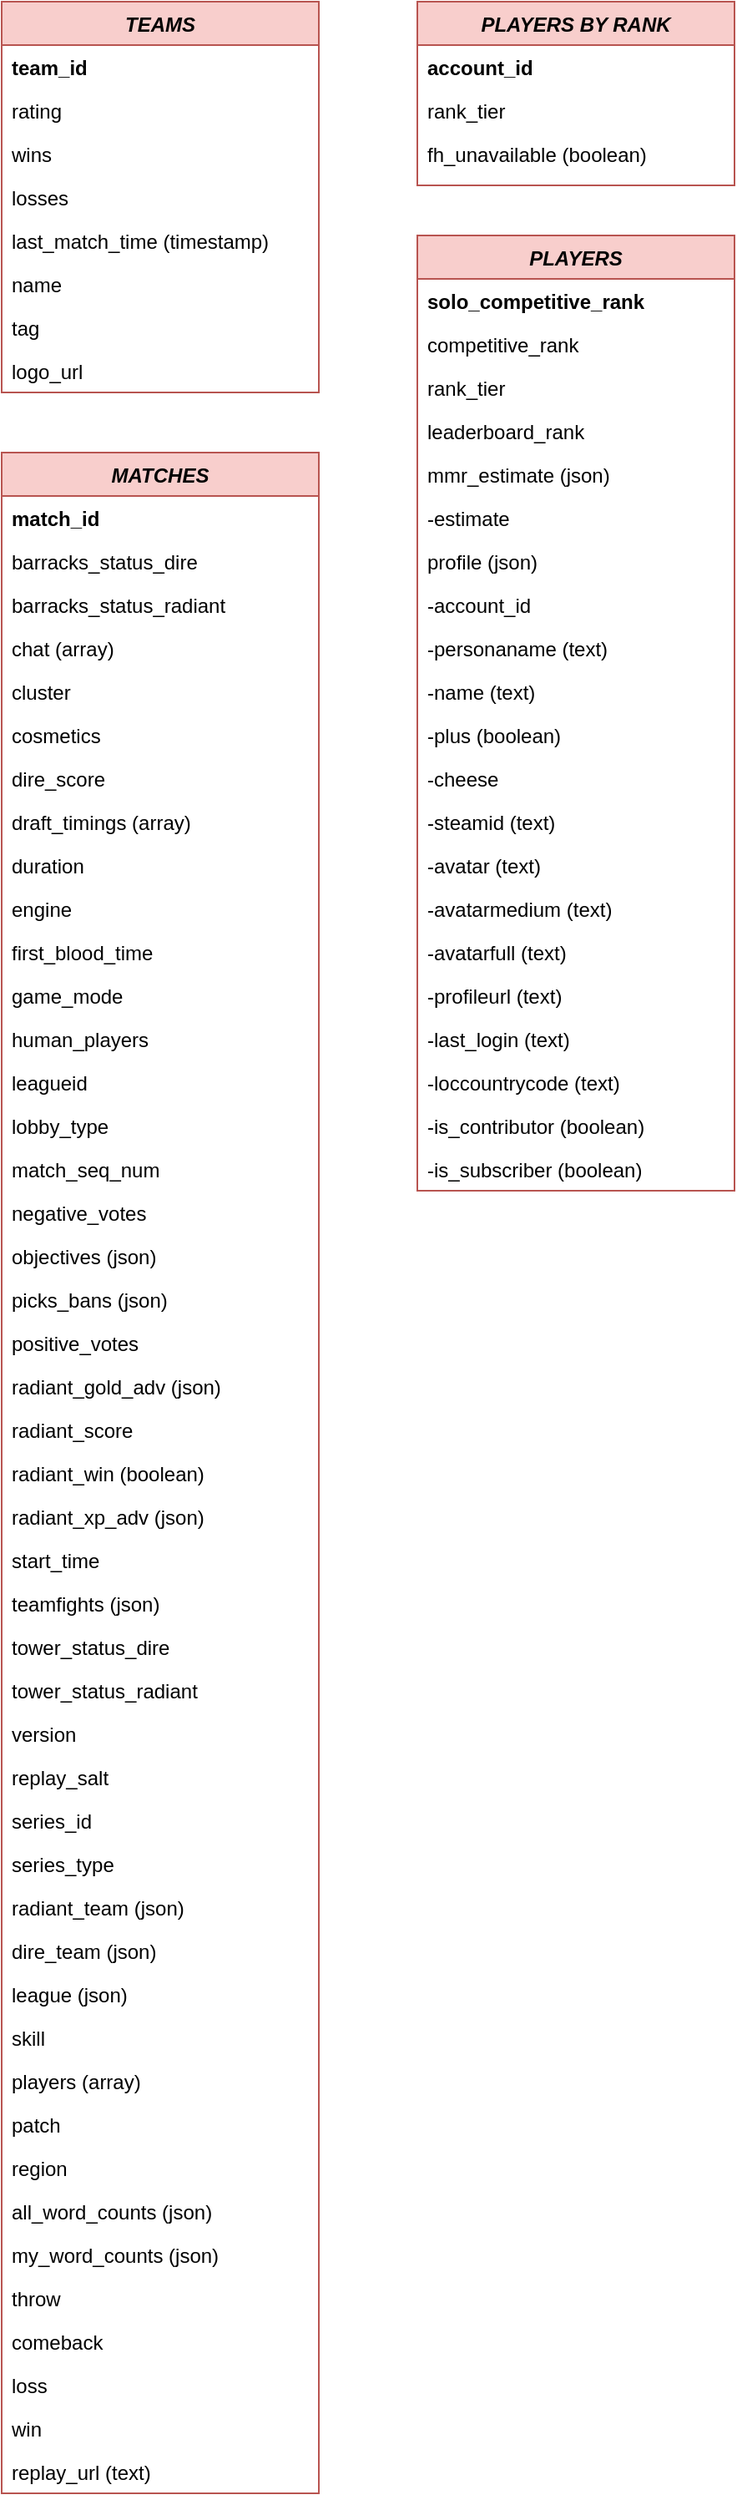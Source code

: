 <mxfile version="20.2.3" type="github"><diagram id="C5RBs43oDa-KdzZeNtuy" name="Page-1"><mxGraphModel dx="1093" dy="567" grid="1" gridSize="10" guides="1" tooltips="1" connect="1" arrows="1" fold="1" page="1" pageScale="1" pageWidth="827" pageHeight="1169" math="0" shadow="0"><root><mxCell id="WIyWlLk6GJQsqaUBKTNV-0"/><mxCell id="WIyWlLk6GJQsqaUBKTNV-1" parent="WIyWlLk6GJQsqaUBKTNV-0"/><mxCell id="zkfFHV4jXpPFQw0GAbJ--0" value="TEAMS" style="swimlane;fontStyle=3;align=center;verticalAlign=top;childLayout=stackLayout;horizontal=1;startSize=26;horizontalStack=0;resizeParent=1;resizeLast=0;collapsible=1;marginBottom=0;rounded=0;shadow=0;strokeWidth=1;fillColor=#f8cecc;strokeColor=#b85450;" parent="WIyWlLk6GJQsqaUBKTNV-1" vertex="1"><mxGeometry x="70" y="50" width="190" height="234" as="geometry"><mxRectangle x="230" y="140" width="160" height="26" as="alternateBounds"/></mxGeometry></mxCell><mxCell id="zkfFHV4jXpPFQw0GAbJ--1" value="team_id" style="text;align=left;verticalAlign=top;spacingLeft=4;spacingRight=4;overflow=hidden;rotatable=0;points=[[0,0.5],[1,0.5]];portConstraint=eastwest;fontStyle=1" parent="zkfFHV4jXpPFQw0GAbJ--0" vertex="1"><mxGeometry y="26" width="190" height="26" as="geometry"/></mxCell><mxCell id="zkfFHV4jXpPFQw0GAbJ--2" value="rating" style="text;align=left;verticalAlign=top;spacingLeft=4;spacingRight=4;overflow=hidden;rotatable=0;points=[[0,0.5],[1,0.5]];portConstraint=eastwest;rounded=0;shadow=0;html=0;" parent="zkfFHV4jXpPFQw0GAbJ--0" vertex="1"><mxGeometry y="52" width="190" height="26" as="geometry"/></mxCell><mxCell id="zkfFHV4jXpPFQw0GAbJ--3" value="wins" style="text;align=left;verticalAlign=top;spacingLeft=4;spacingRight=4;overflow=hidden;rotatable=0;points=[[0,0.5],[1,0.5]];portConstraint=eastwest;rounded=0;shadow=0;html=0;" parent="zkfFHV4jXpPFQw0GAbJ--0" vertex="1"><mxGeometry y="78" width="190" height="26" as="geometry"/></mxCell><mxCell id="lfsCwExv2zdy65eW2fbn-0" value="losses" style="text;align=left;verticalAlign=top;spacingLeft=4;spacingRight=4;overflow=hidden;rotatable=0;points=[[0,0.5],[1,0.5]];portConstraint=eastwest;rounded=0;shadow=0;html=0;" vertex="1" parent="zkfFHV4jXpPFQw0GAbJ--0"><mxGeometry y="104" width="190" height="26" as="geometry"/></mxCell><mxCell id="lfsCwExv2zdy65eW2fbn-1" value="last_match_time (timestamp)" style="text;align=left;verticalAlign=top;spacingLeft=4;spacingRight=4;overflow=hidden;rotatable=0;points=[[0,0.5],[1,0.5]];portConstraint=eastwest;rounded=0;shadow=0;html=0;" vertex="1" parent="zkfFHV4jXpPFQw0GAbJ--0"><mxGeometry y="130" width="190" height="26" as="geometry"/></mxCell><mxCell id="lfsCwExv2zdy65eW2fbn-2" value="name" style="text;align=left;verticalAlign=top;spacingLeft=4;spacingRight=4;overflow=hidden;rotatable=0;points=[[0,0.5],[1,0.5]];portConstraint=eastwest;rounded=0;shadow=0;html=0;" vertex="1" parent="zkfFHV4jXpPFQw0GAbJ--0"><mxGeometry y="156" width="190" height="26" as="geometry"/></mxCell><mxCell id="lfsCwExv2zdy65eW2fbn-3" value="tag" style="text;align=left;verticalAlign=top;spacingLeft=4;spacingRight=4;overflow=hidden;rotatable=0;points=[[0,0.5],[1,0.5]];portConstraint=eastwest;rounded=0;shadow=0;html=0;" vertex="1" parent="zkfFHV4jXpPFQw0GAbJ--0"><mxGeometry y="182" width="190" height="26" as="geometry"/></mxCell><mxCell id="lfsCwExv2zdy65eW2fbn-4" value="logo_url" style="text;align=left;verticalAlign=top;spacingLeft=4;spacingRight=4;overflow=hidden;rotatable=0;points=[[0,0.5],[1,0.5]];portConstraint=eastwest;rounded=0;shadow=0;html=0;" vertex="1" parent="zkfFHV4jXpPFQw0GAbJ--0"><mxGeometry y="208" width="190" height="26" as="geometry"/></mxCell><mxCell id="lfsCwExv2zdy65eW2fbn-9" value="MATCHES" style="swimlane;fontStyle=3;align=center;verticalAlign=top;childLayout=stackLayout;horizontal=1;startSize=26;horizontalStack=0;resizeParent=1;resizeLast=0;collapsible=1;marginBottom=0;rounded=0;shadow=0;strokeWidth=1;fillColor=#f8cecc;strokeColor=#b85450;" vertex="1" parent="WIyWlLk6GJQsqaUBKTNV-1"><mxGeometry x="70" y="320" width="190" height="1222" as="geometry"><mxRectangle x="230" y="140" width="160" height="26" as="alternateBounds"/></mxGeometry></mxCell><mxCell id="lfsCwExv2zdy65eW2fbn-10" value="match_id" style="text;align=left;verticalAlign=top;spacingLeft=4;spacingRight=4;overflow=hidden;rotatable=0;points=[[0,0.5],[1,0.5]];portConstraint=eastwest;fontStyle=1" vertex="1" parent="lfsCwExv2zdy65eW2fbn-9"><mxGeometry y="26" width="190" height="26" as="geometry"/></mxCell><mxCell id="lfsCwExv2zdy65eW2fbn-11" value="barracks_status_dire" style="text;align=left;verticalAlign=top;spacingLeft=4;spacingRight=4;overflow=hidden;rotatable=0;points=[[0,0.5],[1,0.5]];portConstraint=eastwest;rounded=0;shadow=0;html=0;" vertex="1" parent="lfsCwExv2zdy65eW2fbn-9"><mxGeometry y="52" width="190" height="26" as="geometry"/></mxCell><mxCell id="lfsCwExv2zdy65eW2fbn-12" value="barracks_status_radiant" style="text;align=left;verticalAlign=top;spacingLeft=4;spacingRight=4;overflow=hidden;rotatable=0;points=[[0,0.5],[1,0.5]];portConstraint=eastwest;rounded=0;shadow=0;html=0;" vertex="1" parent="lfsCwExv2zdy65eW2fbn-9"><mxGeometry y="78" width="190" height="26" as="geometry"/></mxCell><mxCell id="lfsCwExv2zdy65eW2fbn-13" value="chat (array)" style="text;align=left;verticalAlign=top;spacingLeft=4;spacingRight=4;overflow=hidden;rotatable=0;points=[[0,0.5],[1,0.5]];portConstraint=eastwest;rounded=0;shadow=0;html=0;" vertex="1" parent="lfsCwExv2zdy65eW2fbn-9"><mxGeometry y="104" width="190" height="26" as="geometry"/></mxCell><mxCell id="lfsCwExv2zdy65eW2fbn-14" value="cluster" style="text;align=left;verticalAlign=top;spacingLeft=4;spacingRight=4;overflow=hidden;rotatable=0;points=[[0,0.5],[1,0.5]];portConstraint=eastwest;rounded=0;shadow=0;html=0;" vertex="1" parent="lfsCwExv2zdy65eW2fbn-9"><mxGeometry y="130" width="190" height="26" as="geometry"/></mxCell><mxCell id="lfsCwExv2zdy65eW2fbn-15" value="cosmetics" style="text;align=left;verticalAlign=top;spacingLeft=4;spacingRight=4;overflow=hidden;rotatable=0;points=[[0,0.5],[1,0.5]];portConstraint=eastwest;rounded=0;shadow=0;html=0;" vertex="1" parent="lfsCwExv2zdy65eW2fbn-9"><mxGeometry y="156" width="190" height="26" as="geometry"/></mxCell><mxCell id="lfsCwExv2zdy65eW2fbn-16" value="dire_score" style="text;align=left;verticalAlign=top;spacingLeft=4;spacingRight=4;overflow=hidden;rotatable=0;points=[[0,0.5],[1,0.5]];portConstraint=eastwest;rounded=0;shadow=0;html=0;" vertex="1" parent="lfsCwExv2zdy65eW2fbn-9"><mxGeometry y="182" width="190" height="26" as="geometry"/></mxCell><mxCell id="lfsCwExv2zdy65eW2fbn-17" value="draft_timings (array)" style="text;align=left;verticalAlign=top;spacingLeft=4;spacingRight=4;overflow=hidden;rotatable=0;points=[[0,0.5],[1,0.5]];portConstraint=eastwest;rounded=0;shadow=0;html=0;" vertex="1" parent="lfsCwExv2zdy65eW2fbn-9"><mxGeometry y="208" width="190" height="26" as="geometry"/></mxCell><mxCell id="lfsCwExv2zdy65eW2fbn-18" value="duration" style="text;align=left;verticalAlign=top;spacingLeft=4;spacingRight=4;overflow=hidden;rotatable=0;points=[[0,0.5],[1,0.5]];portConstraint=eastwest;rounded=0;shadow=0;html=0;" vertex="1" parent="lfsCwExv2zdy65eW2fbn-9"><mxGeometry y="234" width="190" height="26" as="geometry"/></mxCell><mxCell id="lfsCwExv2zdy65eW2fbn-20" value="engine" style="text;align=left;verticalAlign=top;spacingLeft=4;spacingRight=4;overflow=hidden;rotatable=0;points=[[0,0.5],[1,0.5]];portConstraint=eastwest;rounded=0;shadow=0;html=0;" vertex="1" parent="lfsCwExv2zdy65eW2fbn-9"><mxGeometry y="260" width="190" height="26" as="geometry"/></mxCell><mxCell id="lfsCwExv2zdy65eW2fbn-21" value="first_blood_time" style="text;align=left;verticalAlign=top;spacingLeft=4;spacingRight=4;overflow=hidden;rotatable=0;points=[[0,0.5],[1,0.5]];portConstraint=eastwest;rounded=0;shadow=0;html=0;" vertex="1" parent="lfsCwExv2zdy65eW2fbn-9"><mxGeometry y="286" width="190" height="26" as="geometry"/></mxCell><mxCell id="lfsCwExv2zdy65eW2fbn-22" value="game_mode" style="text;align=left;verticalAlign=top;spacingLeft=4;spacingRight=4;overflow=hidden;rotatable=0;points=[[0,0.5],[1,0.5]];portConstraint=eastwest;rounded=0;shadow=0;html=0;" vertex="1" parent="lfsCwExv2zdy65eW2fbn-9"><mxGeometry y="312" width="190" height="26" as="geometry"/></mxCell><mxCell id="lfsCwExv2zdy65eW2fbn-23" value="human_players" style="text;align=left;verticalAlign=top;spacingLeft=4;spacingRight=4;overflow=hidden;rotatable=0;points=[[0,0.5],[1,0.5]];portConstraint=eastwest;rounded=0;shadow=0;html=0;" vertex="1" parent="lfsCwExv2zdy65eW2fbn-9"><mxGeometry y="338" width="190" height="26" as="geometry"/></mxCell><mxCell id="lfsCwExv2zdy65eW2fbn-24" value="leagueid" style="text;align=left;verticalAlign=top;spacingLeft=4;spacingRight=4;overflow=hidden;rotatable=0;points=[[0,0.5],[1,0.5]];portConstraint=eastwest;rounded=0;shadow=0;html=0;" vertex="1" parent="lfsCwExv2zdy65eW2fbn-9"><mxGeometry y="364" width="190" height="26" as="geometry"/></mxCell><mxCell id="lfsCwExv2zdy65eW2fbn-25" value="lobby_type" style="text;align=left;verticalAlign=top;spacingLeft=4;spacingRight=4;overflow=hidden;rotatable=0;points=[[0,0.5],[1,0.5]];portConstraint=eastwest;rounded=0;shadow=0;html=0;" vertex="1" parent="lfsCwExv2zdy65eW2fbn-9"><mxGeometry y="390" width="190" height="26" as="geometry"/></mxCell><mxCell id="lfsCwExv2zdy65eW2fbn-26" value="match_seq_num" style="text;align=left;verticalAlign=top;spacingLeft=4;spacingRight=4;overflow=hidden;rotatable=0;points=[[0,0.5],[1,0.5]];portConstraint=eastwest;rounded=0;shadow=0;html=0;" vertex="1" parent="lfsCwExv2zdy65eW2fbn-9"><mxGeometry y="416" width="190" height="26" as="geometry"/></mxCell><mxCell id="lfsCwExv2zdy65eW2fbn-27" value="negative_votes" style="text;align=left;verticalAlign=top;spacingLeft=4;spacingRight=4;overflow=hidden;rotatable=0;points=[[0,0.5],[1,0.5]];portConstraint=eastwest;rounded=0;shadow=0;html=0;" vertex="1" parent="lfsCwExv2zdy65eW2fbn-9"><mxGeometry y="442" width="190" height="26" as="geometry"/></mxCell><mxCell id="lfsCwExv2zdy65eW2fbn-28" value="objectives (json)" style="text;align=left;verticalAlign=top;spacingLeft=4;spacingRight=4;overflow=hidden;rotatable=0;points=[[0,0.5],[1,0.5]];portConstraint=eastwest;rounded=0;shadow=0;html=0;" vertex="1" parent="lfsCwExv2zdy65eW2fbn-9"><mxGeometry y="468" width="190" height="26" as="geometry"/></mxCell><mxCell id="lfsCwExv2zdy65eW2fbn-29" value="picks_bans (json)" style="text;align=left;verticalAlign=top;spacingLeft=4;spacingRight=4;overflow=hidden;rotatable=0;points=[[0,0.5],[1,0.5]];portConstraint=eastwest;rounded=0;shadow=0;html=0;" vertex="1" parent="lfsCwExv2zdy65eW2fbn-9"><mxGeometry y="494" width="190" height="26" as="geometry"/></mxCell><mxCell id="lfsCwExv2zdy65eW2fbn-30" value="positive_votes" style="text;align=left;verticalAlign=top;spacingLeft=4;spacingRight=4;overflow=hidden;rotatable=0;points=[[0,0.5],[1,0.5]];portConstraint=eastwest;rounded=0;shadow=0;html=0;" vertex="1" parent="lfsCwExv2zdy65eW2fbn-9"><mxGeometry y="520" width="190" height="26" as="geometry"/></mxCell><mxCell id="lfsCwExv2zdy65eW2fbn-31" value="radiant_gold_adv (json)" style="text;align=left;verticalAlign=top;spacingLeft=4;spacingRight=4;overflow=hidden;rotatable=0;points=[[0,0.5],[1,0.5]];portConstraint=eastwest;rounded=0;shadow=0;html=0;" vertex="1" parent="lfsCwExv2zdy65eW2fbn-9"><mxGeometry y="546" width="190" height="26" as="geometry"/></mxCell><mxCell id="lfsCwExv2zdy65eW2fbn-32" value="radiant_score" style="text;align=left;verticalAlign=top;spacingLeft=4;spacingRight=4;overflow=hidden;rotatable=0;points=[[0,0.5],[1,0.5]];portConstraint=eastwest;rounded=0;shadow=0;html=0;" vertex="1" parent="lfsCwExv2zdy65eW2fbn-9"><mxGeometry y="572" width="190" height="26" as="geometry"/></mxCell><mxCell id="lfsCwExv2zdy65eW2fbn-33" value="radiant_win (boolean)" style="text;align=left;verticalAlign=top;spacingLeft=4;spacingRight=4;overflow=hidden;rotatable=0;points=[[0,0.5],[1,0.5]];portConstraint=eastwest;rounded=0;shadow=0;html=0;" vertex="1" parent="lfsCwExv2zdy65eW2fbn-9"><mxGeometry y="598" width="190" height="26" as="geometry"/></mxCell><mxCell id="lfsCwExv2zdy65eW2fbn-34" value="radiant_xp_adv (json)" style="text;align=left;verticalAlign=top;spacingLeft=4;spacingRight=4;overflow=hidden;rotatable=0;points=[[0,0.5],[1,0.5]];portConstraint=eastwest;rounded=0;shadow=0;html=0;" vertex="1" parent="lfsCwExv2zdy65eW2fbn-9"><mxGeometry y="624" width="190" height="26" as="geometry"/></mxCell><mxCell id="lfsCwExv2zdy65eW2fbn-35" value="start_time" style="text;align=left;verticalAlign=top;spacingLeft=4;spacingRight=4;overflow=hidden;rotatable=0;points=[[0,0.5],[1,0.5]];portConstraint=eastwest;rounded=0;shadow=0;html=0;" vertex="1" parent="lfsCwExv2zdy65eW2fbn-9"><mxGeometry y="650" width="190" height="26" as="geometry"/></mxCell><mxCell id="lfsCwExv2zdy65eW2fbn-36" value="teamfights (json)" style="text;align=left;verticalAlign=top;spacingLeft=4;spacingRight=4;overflow=hidden;rotatable=0;points=[[0,0.5],[1,0.5]];portConstraint=eastwest;rounded=0;shadow=0;html=0;" vertex="1" parent="lfsCwExv2zdy65eW2fbn-9"><mxGeometry y="676" width="190" height="26" as="geometry"/></mxCell><mxCell id="lfsCwExv2zdy65eW2fbn-37" value="tower_status_dire" style="text;align=left;verticalAlign=top;spacingLeft=4;spacingRight=4;overflow=hidden;rotatable=0;points=[[0,0.5],[1,0.5]];portConstraint=eastwest;rounded=0;shadow=0;html=0;" vertex="1" parent="lfsCwExv2zdy65eW2fbn-9"><mxGeometry y="702" width="190" height="26" as="geometry"/></mxCell><mxCell id="lfsCwExv2zdy65eW2fbn-38" value="tower_status_radiant" style="text;align=left;verticalAlign=top;spacingLeft=4;spacingRight=4;overflow=hidden;rotatable=0;points=[[0,0.5],[1,0.5]];portConstraint=eastwest;rounded=0;shadow=0;html=0;" vertex="1" parent="lfsCwExv2zdy65eW2fbn-9"><mxGeometry y="728" width="190" height="26" as="geometry"/></mxCell><mxCell id="lfsCwExv2zdy65eW2fbn-39" value="version" style="text;align=left;verticalAlign=top;spacingLeft=4;spacingRight=4;overflow=hidden;rotatable=0;points=[[0,0.5],[1,0.5]];portConstraint=eastwest;rounded=0;shadow=0;html=0;" vertex="1" parent="lfsCwExv2zdy65eW2fbn-9"><mxGeometry y="754" width="190" height="26" as="geometry"/></mxCell><mxCell id="lfsCwExv2zdy65eW2fbn-40" value="replay_salt" style="text;align=left;verticalAlign=top;spacingLeft=4;spacingRight=4;overflow=hidden;rotatable=0;points=[[0,0.5],[1,0.5]];portConstraint=eastwest;rounded=0;shadow=0;html=0;" vertex="1" parent="lfsCwExv2zdy65eW2fbn-9"><mxGeometry y="780" width="190" height="26" as="geometry"/></mxCell><mxCell id="lfsCwExv2zdy65eW2fbn-41" value="series_id" style="text;align=left;verticalAlign=top;spacingLeft=4;spacingRight=4;overflow=hidden;rotatable=0;points=[[0,0.5],[1,0.5]];portConstraint=eastwest;rounded=0;shadow=0;html=0;" vertex="1" parent="lfsCwExv2zdy65eW2fbn-9"><mxGeometry y="806" width="190" height="26" as="geometry"/></mxCell><mxCell id="lfsCwExv2zdy65eW2fbn-42" value="series_type" style="text;align=left;verticalAlign=top;spacingLeft=4;spacingRight=4;overflow=hidden;rotatable=0;points=[[0,0.5],[1,0.5]];portConstraint=eastwest;rounded=0;shadow=0;html=0;" vertex="1" parent="lfsCwExv2zdy65eW2fbn-9"><mxGeometry y="832" width="190" height="26" as="geometry"/></mxCell><mxCell id="lfsCwExv2zdy65eW2fbn-43" value="radiant_team (json)" style="text;align=left;verticalAlign=top;spacingLeft=4;spacingRight=4;overflow=hidden;rotatable=0;points=[[0,0.5],[1,0.5]];portConstraint=eastwest;rounded=0;shadow=0;html=0;" vertex="1" parent="lfsCwExv2zdy65eW2fbn-9"><mxGeometry y="858" width="190" height="26" as="geometry"/></mxCell><mxCell id="lfsCwExv2zdy65eW2fbn-44" value="dire_team (json)" style="text;align=left;verticalAlign=top;spacingLeft=4;spacingRight=4;overflow=hidden;rotatable=0;points=[[0,0.5],[1,0.5]];portConstraint=eastwest;rounded=0;shadow=0;html=0;" vertex="1" parent="lfsCwExv2zdy65eW2fbn-9"><mxGeometry y="884" width="190" height="26" as="geometry"/></mxCell><mxCell id="lfsCwExv2zdy65eW2fbn-45" value="league (json)" style="text;align=left;verticalAlign=top;spacingLeft=4;spacingRight=4;overflow=hidden;rotatable=0;points=[[0,0.5],[1,0.5]];portConstraint=eastwest;rounded=0;shadow=0;html=0;" vertex="1" parent="lfsCwExv2zdy65eW2fbn-9"><mxGeometry y="910" width="190" height="26" as="geometry"/></mxCell><mxCell id="lfsCwExv2zdy65eW2fbn-46" value="skill" style="text;align=left;verticalAlign=top;spacingLeft=4;spacingRight=4;overflow=hidden;rotatable=0;points=[[0,0.5],[1,0.5]];portConstraint=eastwest;rounded=0;shadow=0;html=0;" vertex="1" parent="lfsCwExv2zdy65eW2fbn-9"><mxGeometry y="936" width="190" height="26" as="geometry"/></mxCell><mxCell id="lfsCwExv2zdy65eW2fbn-47" value="players (array)" style="text;align=left;verticalAlign=top;spacingLeft=4;spacingRight=4;overflow=hidden;rotatable=0;points=[[0,0.5],[1,0.5]];portConstraint=eastwest;rounded=0;shadow=0;html=0;" vertex="1" parent="lfsCwExv2zdy65eW2fbn-9"><mxGeometry y="962" width="190" height="26" as="geometry"/></mxCell><mxCell id="lfsCwExv2zdy65eW2fbn-48" value="patch" style="text;align=left;verticalAlign=top;spacingLeft=4;spacingRight=4;overflow=hidden;rotatable=0;points=[[0,0.5],[1,0.5]];portConstraint=eastwest;rounded=0;shadow=0;html=0;" vertex="1" parent="lfsCwExv2zdy65eW2fbn-9"><mxGeometry y="988" width="190" height="26" as="geometry"/></mxCell><mxCell id="lfsCwExv2zdy65eW2fbn-49" value="region" style="text;align=left;verticalAlign=top;spacingLeft=4;spacingRight=4;overflow=hidden;rotatable=0;points=[[0,0.5],[1,0.5]];portConstraint=eastwest;rounded=0;shadow=0;html=0;" vertex="1" parent="lfsCwExv2zdy65eW2fbn-9"><mxGeometry y="1014" width="190" height="26" as="geometry"/></mxCell><mxCell id="lfsCwExv2zdy65eW2fbn-51" value="all_word_counts (json)" style="text;align=left;verticalAlign=top;spacingLeft=4;spacingRight=4;overflow=hidden;rotatable=0;points=[[0,0.5],[1,0.5]];portConstraint=eastwest;rounded=0;shadow=0;html=0;" vertex="1" parent="lfsCwExv2zdy65eW2fbn-9"><mxGeometry y="1040" width="190" height="26" as="geometry"/></mxCell><mxCell id="lfsCwExv2zdy65eW2fbn-52" value="my_word_counts (json)" style="text;align=left;verticalAlign=top;spacingLeft=4;spacingRight=4;overflow=hidden;rotatable=0;points=[[0,0.5],[1,0.5]];portConstraint=eastwest;rounded=0;shadow=0;html=0;" vertex="1" parent="lfsCwExv2zdy65eW2fbn-9"><mxGeometry y="1066" width="190" height="26" as="geometry"/></mxCell><mxCell id="lfsCwExv2zdy65eW2fbn-53" value="throw" style="text;align=left;verticalAlign=top;spacingLeft=4;spacingRight=4;overflow=hidden;rotatable=0;points=[[0,0.5],[1,0.5]];portConstraint=eastwest;rounded=0;shadow=0;html=0;" vertex="1" parent="lfsCwExv2zdy65eW2fbn-9"><mxGeometry y="1092" width="190" height="26" as="geometry"/></mxCell><mxCell id="lfsCwExv2zdy65eW2fbn-50" value="comeback" style="text;align=left;verticalAlign=top;spacingLeft=4;spacingRight=4;overflow=hidden;rotatable=0;points=[[0,0.5],[1,0.5]];portConstraint=eastwest;rounded=0;shadow=0;html=0;" vertex="1" parent="lfsCwExv2zdy65eW2fbn-9"><mxGeometry y="1118" width="190" height="26" as="geometry"/></mxCell><mxCell id="lfsCwExv2zdy65eW2fbn-54" value="loss" style="text;align=left;verticalAlign=top;spacingLeft=4;spacingRight=4;overflow=hidden;rotatable=0;points=[[0,0.5],[1,0.5]];portConstraint=eastwest;rounded=0;shadow=0;html=0;" vertex="1" parent="lfsCwExv2zdy65eW2fbn-9"><mxGeometry y="1144" width="190" height="26" as="geometry"/></mxCell><mxCell id="lfsCwExv2zdy65eW2fbn-55" value="win" style="text;align=left;verticalAlign=top;spacingLeft=4;spacingRight=4;overflow=hidden;rotatable=0;points=[[0,0.5],[1,0.5]];portConstraint=eastwest;rounded=0;shadow=0;html=0;" vertex="1" parent="lfsCwExv2zdy65eW2fbn-9"><mxGeometry y="1170" width="190" height="26" as="geometry"/></mxCell><mxCell id="lfsCwExv2zdy65eW2fbn-56" value="replay_url (text)" style="text;align=left;verticalAlign=top;spacingLeft=4;spacingRight=4;overflow=hidden;rotatable=0;points=[[0,0.5],[1,0.5]];portConstraint=eastwest;rounded=0;shadow=0;html=0;" vertex="1" parent="lfsCwExv2zdy65eW2fbn-9"><mxGeometry y="1196" width="190" height="26" as="geometry"/></mxCell><mxCell id="lfsCwExv2zdy65eW2fbn-57" value="PLAYERS BY RANK" style="swimlane;fontStyle=3;align=center;verticalAlign=top;childLayout=stackLayout;horizontal=1;startSize=26;horizontalStack=0;resizeParent=1;resizeLast=0;collapsible=1;marginBottom=0;rounded=0;shadow=0;strokeWidth=1;fillColor=#f8cecc;strokeColor=#b85450;" vertex="1" parent="WIyWlLk6GJQsqaUBKTNV-1"><mxGeometry x="319" y="50" width="190" height="110" as="geometry"><mxRectangle x="230" y="140" width="160" height="26" as="alternateBounds"/></mxGeometry></mxCell><mxCell id="lfsCwExv2zdy65eW2fbn-58" value="account_id" style="text;align=left;verticalAlign=top;spacingLeft=4;spacingRight=4;overflow=hidden;rotatable=0;points=[[0,0.5],[1,0.5]];portConstraint=eastwest;fontStyle=1" vertex="1" parent="lfsCwExv2zdy65eW2fbn-57"><mxGeometry y="26" width="190" height="26" as="geometry"/></mxCell><mxCell id="lfsCwExv2zdy65eW2fbn-59" value="rank_tier" style="text;align=left;verticalAlign=top;spacingLeft=4;spacingRight=4;overflow=hidden;rotatable=0;points=[[0,0.5],[1,0.5]];portConstraint=eastwest;rounded=0;shadow=0;html=0;" vertex="1" parent="lfsCwExv2zdy65eW2fbn-57"><mxGeometry y="52" width="190" height="26" as="geometry"/></mxCell><mxCell id="lfsCwExv2zdy65eW2fbn-60" value="fh_unavailable (boolean)" style="text;align=left;verticalAlign=top;spacingLeft=4;spacingRight=4;overflow=hidden;rotatable=0;points=[[0,0.5],[1,0.5]];portConstraint=eastwest;rounded=0;shadow=0;html=0;" vertex="1" parent="lfsCwExv2zdy65eW2fbn-57"><mxGeometry y="78" width="190" height="26" as="geometry"/></mxCell><mxCell id="lfsCwExv2zdy65eW2fbn-66" value="PLAYERS" style="swimlane;fontStyle=3;align=center;verticalAlign=top;childLayout=stackLayout;horizontal=1;startSize=26;horizontalStack=0;resizeParent=1;resizeLast=0;collapsible=1;marginBottom=0;rounded=0;shadow=0;strokeWidth=1;fillColor=#f8cecc;strokeColor=#b85450;" vertex="1" parent="WIyWlLk6GJQsqaUBKTNV-1"><mxGeometry x="319" y="190" width="190" height="572" as="geometry"><mxRectangle x="230" y="140" width="160" height="26" as="alternateBounds"/></mxGeometry></mxCell><mxCell id="lfsCwExv2zdy65eW2fbn-67" value="solo_competitive_rank" style="text;align=left;verticalAlign=top;spacingLeft=4;spacingRight=4;overflow=hidden;rotatable=0;points=[[0,0.5],[1,0.5]];portConstraint=eastwest;fontStyle=1" vertex="1" parent="lfsCwExv2zdy65eW2fbn-66"><mxGeometry y="26" width="190" height="26" as="geometry"/></mxCell><mxCell id="lfsCwExv2zdy65eW2fbn-68" value="competitive_rank" style="text;align=left;verticalAlign=top;spacingLeft=4;spacingRight=4;overflow=hidden;rotatable=0;points=[[0,0.5],[1,0.5]];portConstraint=eastwest;rounded=0;shadow=0;html=0;" vertex="1" parent="lfsCwExv2zdy65eW2fbn-66"><mxGeometry y="52" width="190" height="26" as="geometry"/></mxCell><mxCell id="lfsCwExv2zdy65eW2fbn-69" value="rank_tier" style="text;align=left;verticalAlign=top;spacingLeft=4;spacingRight=4;overflow=hidden;rotatable=0;points=[[0,0.5],[1,0.5]];portConstraint=eastwest;rounded=0;shadow=0;html=0;" vertex="1" parent="lfsCwExv2zdy65eW2fbn-66"><mxGeometry y="78" width="190" height="26" as="geometry"/></mxCell><mxCell id="lfsCwExv2zdy65eW2fbn-70" value="leaderboard_rank" style="text;align=left;verticalAlign=top;spacingLeft=4;spacingRight=4;overflow=hidden;rotatable=0;points=[[0,0.5],[1,0.5]];portConstraint=eastwest;rounded=0;shadow=0;html=0;" vertex="1" parent="lfsCwExv2zdy65eW2fbn-66"><mxGeometry y="104" width="190" height="26" as="geometry"/></mxCell><mxCell id="lfsCwExv2zdy65eW2fbn-71" value="mmr_estimate (json)" style="text;align=left;verticalAlign=top;spacingLeft=4;spacingRight=4;overflow=hidden;rotatable=0;points=[[0,0.5],[1,0.5]];portConstraint=eastwest;rounded=0;shadow=0;html=0;" vertex="1" parent="lfsCwExv2zdy65eW2fbn-66"><mxGeometry y="130" width="190" height="26" as="geometry"/></mxCell><mxCell id="lfsCwExv2zdy65eW2fbn-72" value="-estimate" style="text;align=left;verticalAlign=top;spacingLeft=4;spacingRight=4;overflow=hidden;rotatable=0;points=[[0,0.5],[1,0.5]];portConstraint=eastwest;rounded=0;shadow=0;html=0;" vertex="1" parent="lfsCwExv2zdy65eW2fbn-66"><mxGeometry y="156" width="190" height="26" as="geometry"/></mxCell><mxCell id="lfsCwExv2zdy65eW2fbn-73" value="profile (json)" style="text;align=left;verticalAlign=top;spacingLeft=4;spacingRight=4;overflow=hidden;rotatable=0;points=[[0,0.5],[1,0.5]];portConstraint=eastwest;rounded=0;shadow=0;html=0;" vertex="1" parent="lfsCwExv2zdy65eW2fbn-66"><mxGeometry y="182" width="190" height="26" as="geometry"/></mxCell><mxCell id="lfsCwExv2zdy65eW2fbn-74" value="-account_id&#10;&#10;" style="text;align=left;verticalAlign=top;spacingLeft=4;spacingRight=4;overflow=hidden;rotatable=0;points=[[0,0.5],[1,0.5]];portConstraint=eastwest;rounded=0;shadow=0;html=0;" vertex="1" parent="lfsCwExv2zdy65eW2fbn-66"><mxGeometry y="208" width="190" height="26" as="geometry"/></mxCell><mxCell id="lfsCwExv2zdy65eW2fbn-113" value="-personaname (text)" style="text;align=left;verticalAlign=top;spacingLeft=4;spacingRight=4;overflow=hidden;rotatable=0;points=[[0,0.5],[1,0.5]];portConstraint=eastwest;rounded=0;shadow=0;html=0;" vertex="1" parent="lfsCwExv2zdy65eW2fbn-66"><mxGeometry y="234" width="190" height="26" as="geometry"/></mxCell><mxCell id="lfsCwExv2zdy65eW2fbn-114" value="-name (text)" style="text;align=left;verticalAlign=top;spacingLeft=4;spacingRight=4;overflow=hidden;rotatable=0;points=[[0,0.5],[1,0.5]];portConstraint=eastwest;rounded=0;shadow=0;html=0;" vertex="1" parent="lfsCwExv2zdy65eW2fbn-66"><mxGeometry y="260" width="190" height="26" as="geometry"/></mxCell><mxCell id="lfsCwExv2zdy65eW2fbn-115" value="-plus (boolean)" style="text;align=left;verticalAlign=top;spacingLeft=4;spacingRight=4;overflow=hidden;rotatable=0;points=[[0,0.5],[1,0.5]];portConstraint=eastwest;rounded=0;shadow=0;html=0;" vertex="1" parent="lfsCwExv2zdy65eW2fbn-66"><mxGeometry y="286" width="190" height="26" as="geometry"/></mxCell><mxCell id="lfsCwExv2zdy65eW2fbn-75" value="-cheese" style="text;align=left;verticalAlign=top;spacingLeft=4;spacingRight=4;overflow=hidden;rotatable=0;points=[[0,0.5],[1,0.5]];portConstraint=eastwest;rounded=0;shadow=0;html=0;" vertex="1" parent="lfsCwExv2zdy65eW2fbn-66"><mxGeometry y="312" width="190" height="26" as="geometry"/></mxCell><mxCell id="lfsCwExv2zdy65eW2fbn-76" value="-steamid (text)" style="text;align=left;verticalAlign=top;spacingLeft=4;spacingRight=4;overflow=hidden;rotatable=0;points=[[0,0.5],[1,0.5]];portConstraint=eastwest;rounded=0;shadow=0;html=0;" vertex="1" parent="lfsCwExv2zdy65eW2fbn-66"><mxGeometry y="338" width="190" height="26" as="geometry"/></mxCell><mxCell id="lfsCwExv2zdy65eW2fbn-77" value="-avatar (text)" style="text;align=left;verticalAlign=top;spacingLeft=4;spacingRight=4;overflow=hidden;rotatable=0;points=[[0,0.5],[1,0.5]];portConstraint=eastwest;rounded=0;shadow=0;html=0;" vertex="1" parent="lfsCwExv2zdy65eW2fbn-66"><mxGeometry y="364" width="190" height="26" as="geometry"/></mxCell><mxCell id="lfsCwExv2zdy65eW2fbn-78" value="-avatarmedium (text)" style="text;align=left;verticalAlign=top;spacingLeft=4;spacingRight=4;overflow=hidden;rotatable=0;points=[[0,0.5],[1,0.5]];portConstraint=eastwest;rounded=0;shadow=0;html=0;" vertex="1" parent="lfsCwExv2zdy65eW2fbn-66"><mxGeometry y="390" width="190" height="26" as="geometry"/></mxCell><mxCell id="lfsCwExv2zdy65eW2fbn-79" value="-avatarfull (text)" style="text;align=left;verticalAlign=top;spacingLeft=4;spacingRight=4;overflow=hidden;rotatable=0;points=[[0,0.5],[1,0.5]];portConstraint=eastwest;rounded=0;shadow=0;html=0;" vertex="1" parent="lfsCwExv2zdy65eW2fbn-66"><mxGeometry y="416" width="190" height="26" as="geometry"/></mxCell><mxCell id="lfsCwExv2zdy65eW2fbn-80" value="-profileurl (text)" style="text;align=left;verticalAlign=top;spacingLeft=4;spacingRight=4;overflow=hidden;rotatable=0;points=[[0,0.5],[1,0.5]];portConstraint=eastwest;rounded=0;shadow=0;html=0;" vertex="1" parent="lfsCwExv2zdy65eW2fbn-66"><mxGeometry y="442" width="190" height="26" as="geometry"/></mxCell><mxCell id="lfsCwExv2zdy65eW2fbn-81" value="-last_login (text)" style="text;align=left;verticalAlign=top;spacingLeft=4;spacingRight=4;overflow=hidden;rotatable=0;points=[[0,0.5],[1,0.5]];portConstraint=eastwest;rounded=0;shadow=0;html=0;" vertex="1" parent="lfsCwExv2zdy65eW2fbn-66"><mxGeometry y="468" width="190" height="26" as="geometry"/></mxCell><mxCell id="lfsCwExv2zdy65eW2fbn-82" value="-loccountrycode (text)" style="text;align=left;verticalAlign=top;spacingLeft=4;spacingRight=4;overflow=hidden;rotatable=0;points=[[0,0.5],[1,0.5]];portConstraint=eastwest;rounded=0;shadow=0;html=0;" vertex="1" parent="lfsCwExv2zdy65eW2fbn-66"><mxGeometry y="494" width="190" height="26" as="geometry"/></mxCell><mxCell id="lfsCwExv2zdy65eW2fbn-83" value="-is_contributor (boolean)" style="text;align=left;verticalAlign=top;spacingLeft=4;spacingRight=4;overflow=hidden;rotatable=0;points=[[0,0.5],[1,0.5]];portConstraint=eastwest;rounded=0;shadow=0;html=0;" vertex="1" parent="lfsCwExv2zdy65eW2fbn-66"><mxGeometry y="520" width="190" height="26" as="geometry"/></mxCell><mxCell id="lfsCwExv2zdy65eW2fbn-84" value="-is_subscriber (boolean)" style="text;align=left;verticalAlign=top;spacingLeft=4;spacingRight=4;overflow=hidden;rotatable=0;points=[[0,0.5],[1,0.5]];portConstraint=eastwest;rounded=0;shadow=0;html=0;" vertex="1" parent="lfsCwExv2zdy65eW2fbn-66"><mxGeometry y="546" width="190" height="26" as="geometry"/></mxCell></root></mxGraphModel></diagram></mxfile>